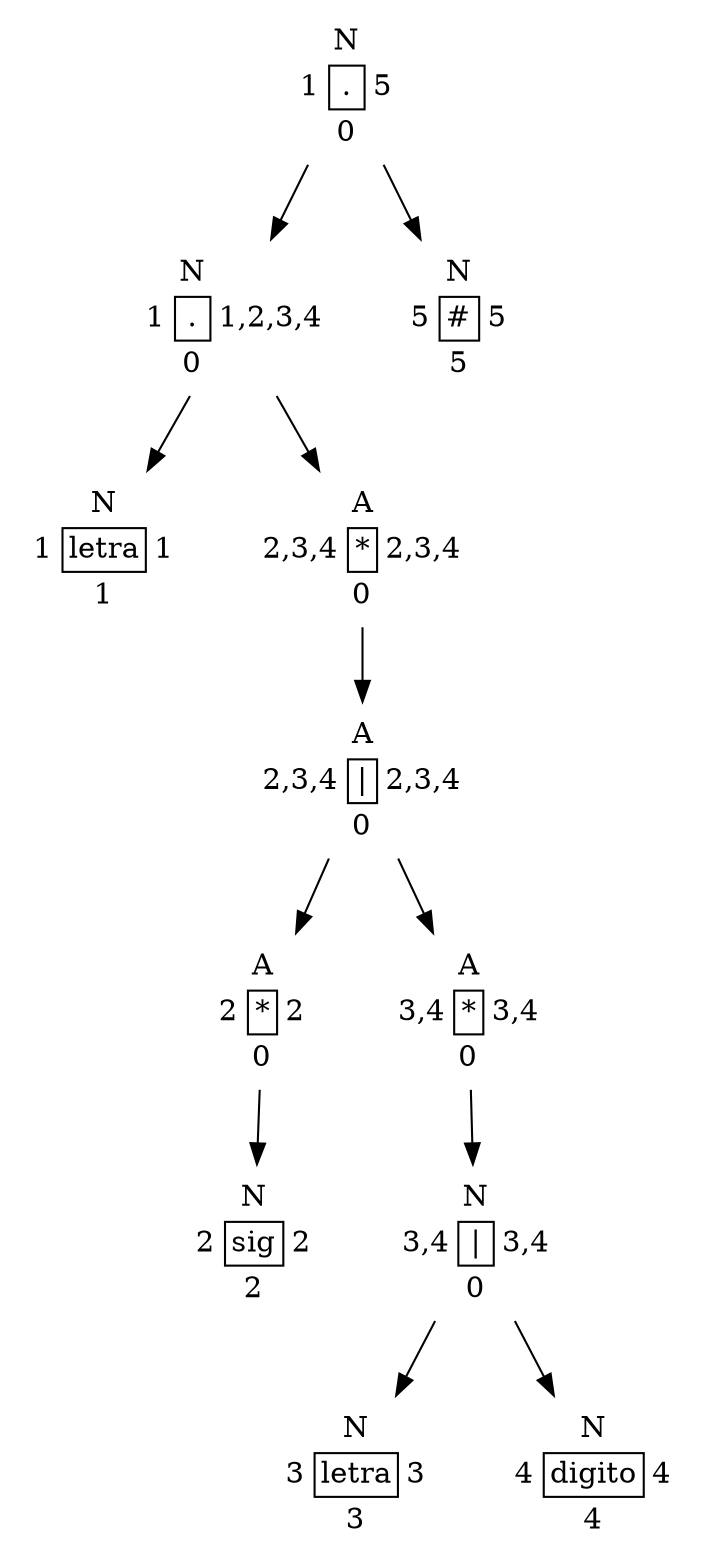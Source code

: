 digraph grafica{
rankdir=TB;
forcelabels= true;
node [shape = plaintext];
nodo1 [label = <<table border = '0' cellboder = '1' CELLSPACIONG='0'>
<tr>
<td></td>
<td>N</td>
<td></td>
</tr>
<tr>
<td>1</td>
<td border='1'>.</td>
<td>5</td></tr>
<tr>
<td></td>
<td>0</td>
<td></td>
</tr>
</table>>];
nodo2 [label = <<table border = '0' cellboder = '1' CELLSPACIONG='0'>
<tr>
<td></td>
<td>N</td>
<td></td>
</tr>
<tr>
<td>1</td>
<td border='1'>.</td>
<td>1,2,3,4</td></tr>
<tr>
<td></td>
<td>0</td>
<td></td>
</tr>
</table>>];
nodo3 [label = <<table border = '0' cellboder = '1' CELLSPACIONG='0'>
<tr>
<td></td>
<td>N</td>
<td></td>
</tr>
<tr>
<td>1</td>
<td border='1'>letra</td>
<td>1</td></tr>
<tr>
<td></td>
<td>1</td>
<td></td>
</tr>
</table>>];
nodo5 [label = <<table border = '0' cellboder = '1' CELLSPACIONG='0'>
<tr>
<td></td>
<td>A</td>
<td></td>
</tr>
<tr>
<td>2,3,4</td>
<td border='1'>*</td>
<td>2,3,4</td></tr>
<tr>
<td></td>
<td>0</td>
<td></td>
</tr>
</table>>];
nodo6 [label = <<table border = '0' cellboder = '1' CELLSPACIONG='0'>
<tr>
<td></td>
<td>A</td>
<td></td>
</tr>
<tr>
<td>2,3,4</td>
<td border='1'>|</td>
<td>2,3,4</td></tr>
<tr>
<td></td>
<td>0</td>
<td></td>
</tr>
</table>>];
nodo7 [label = <<table border = '0' cellboder = '1' CELLSPACIONG='0'>
<tr>
<td></td>
<td>A</td>
<td></td>
</tr>
<tr>
<td>2</td>
<td border='1'>*</td>
<td>2</td></tr>
<tr>
<td></td>
<td>0</td>
<td></td>
</tr>
</table>>];
nodo8 [label = <<table border = '0' cellboder = '1' CELLSPACIONG='0'>
<tr>
<td></td>
<td>N</td>
<td></td>
</tr>
<tr>
<td>2</td>
<td border='1'>sig</td>
<td>2</td></tr>
<tr>
<td></td>
<td>2</td>
<td></td>
</tr>
</table>>];
nodo7->nodo8
nodo11 [label = <<table border = '0' cellboder = '1' CELLSPACIONG='0'>
<tr>
<td></td>
<td>A</td>
<td></td>
</tr>
<tr>
<td>3,4</td>
<td border='1'>*</td>
<td>3,4</td></tr>
<tr>
<td></td>
<td>0</td>
<td></td>
</tr>
</table>>];
nodo12 [label = <<table border = '0' cellboder = '1' CELLSPACIONG='0'>
<tr>
<td></td>
<td>N</td>
<td></td>
</tr>
<tr>
<td>3,4</td>
<td border='1'>|</td>
<td>3,4</td></tr>
<tr>
<td></td>
<td>0</td>
<td></td>
</tr>
</table>>];
nodo13 [label = <<table border = '0' cellboder = '1' CELLSPACIONG='0'>
<tr>
<td></td>
<td>N</td>
<td></td>
</tr>
<tr>
<td>3</td>
<td border='1'>letra</td>
<td>3</td></tr>
<tr>
<td></td>
<td>3</td>
<td></td>
</tr>
</table>>];
nodo15 [label = <<table border = '0' cellboder = '1' CELLSPACIONG='0'>
<tr>
<td></td>
<td>N</td>
<td></td>
</tr>
<tr>
<td>4</td>
<td border='1'>digito</td>
<td>4</td></tr>
<tr>
<td></td>
<td>4</td>
<td></td>
</tr>
</table>>];
nodo12->nodo13
nodo12->nodo15
nodo11->nodo12
nodo6->nodo7
nodo6->nodo11
nodo5->nodo6
nodo2->nodo3
nodo2->nodo5
nodo22 [label = <<table border = '0' cellboder = '1' CELLSPACIONG='0'>
<tr>
<td></td>
<td>N</td>
<td></td>
</tr>
<tr>
<td>5</td>
<td border='1'>#</td>
<td>5</td></tr>
<tr>
<td></td>
<td>5</td>
<td></td>
</tr>
</table>>];
nodo1->nodo2
nodo1->nodo22

}
